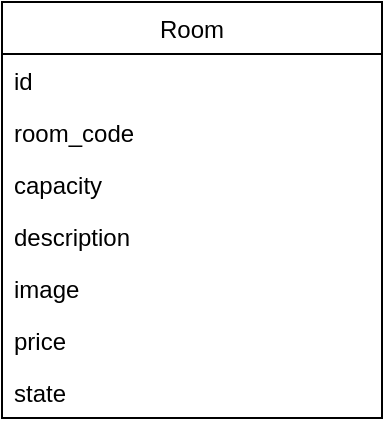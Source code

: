 <mxfile version="20.0.4" type="github">
  <diagram id="32An2kCPaWP3cATHWOW1" name="Page-1">
    <mxGraphModel dx="1037" dy="539" grid="1" gridSize="10" guides="1" tooltips="1" connect="1" arrows="1" fold="1" page="1" pageScale="1" pageWidth="850" pageHeight="1100" math="0" shadow="0">
      <root>
        <mxCell id="0" />
        <mxCell id="1" parent="0" />
        <mxCell id="_EOLwe38T0wst6UB8KCN-1" value="Room" style="swimlane;fontStyle=0;childLayout=stackLayout;horizontal=1;startSize=26;fillColor=none;horizontalStack=0;resizeParent=1;resizeParentMax=0;resizeLast=0;collapsible=1;marginBottom=0;" vertex="1" parent="1">
          <mxGeometry x="200" y="330" width="190" height="208" as="geometry" />
        </mxCell>
        <mxCell id="_EOLwe38T0wst6UB8KCN-2" value="id" style="text;strokeColor=none;fillColor=none;align=left;verticalAlign=top;spacingLeft=4;spacingRight=4;overflow=hidden;rotatable=0;points=[[0,0.5],[1,0.5]];portConstraint=eastwest;" vertex="1" parent="_EOLwe38T0wst6UB8KCN-1">
          <mxGeometry y="26" width="190" height="26" as="geometry" />
        </mxCell>
        <mxCell id="_EOLwe38T0wst6UB8KCN-3" value="room_code" style="text;strokeColor=none;fillColor=none;align=left;verticalAlign=top;spacingLeft=4;spacingRight=4;overflow=hidden;rotatable=0;points=[[0,0.5],[1,0.5]];portConstraint=eastwest;" vertex="1" parent="_EOLwe38T0wst6UB8KCN-1">
          <mxGeometry y="52" width="190" height="26" as="geometry" />
        </mxCell>
        <mxCell id="_EOLwe38T0wst6UB8KCN-5" value="capacity&#xa;" style="text;strokeColor=none;fillColor=none;align=left;verticalAlign=top;spacingLeft=4;spacingRight=4;overflow=hidden;rotatable=0;points=[[0,0.5],[1,0.5]];portConstraint=eastwest;" vertex="1" parent="_EOLwe38T0wst6UB8KCN-1">
          <mxGeometry y="78" width="190" height="26" as="geometry" />
        </mxCell>
        <mxCell id="_EOLwe38T0wst6UB8KCN-4" value="description" style="text;strokeColor=none;fillColor=none;align=left;verticalAlign=top;spacingLeft=4;spacingRight=4;overflow=hidden;rotatable=0;points=[[0,0.5],[1,0.5]];portConstraint=eastwest;" vertex="1" parent="_EOLwe38T0wst6UB8KCN-1">
          <mxGeometry y="104" width="190" height="26" as="geometry" />
        </mxCell>
        <mxCell id="_EOLwe38T0wst6UB8KCN-7" value="image" style="text;strokeColor=none;fillColor=none;align=left;verticalAlign=top;spacingLeft=4;spacingRight=4;overflow=hidden;rotatable=0;points=[[0,0.5],[1,0.5]];portConstraint=eastwest;" vertex="1" parent="_EOLwe38T0wst6UB8KCN-1">
          <mxGeometry y="130" width="190" height="26" as="geometry" />
        </mxCell>
        <mxCell id="_EOLwe38T0wst6UB8KCN-6" value="price" style="text;strokeColor=none;fillColor=none;align=left;verticalAlign=top;spacingLeft=4;spacingRight=4;overflow=hidden;rotatable=0;points=[[0,0.5],[1,0.5]];portConstraint=eastwest;" vertex="1" parent="_EOLwe38T0wst6UB8KCN-1">
          <mxGeometry y="156" width="190" height="26" as="geometry" />
        </mxCell>
        <mxCell id="_EOLwe38T0wst6UB8KCN-8" value="state" style="text;strokeColor=none;fillColor=none;align=left;verticalAlign=top;spacingLeft=4;spacingRight=4;overflow=hidden;rotatable=0;points=[[0,0.5],[1,0.5]];portConstraint=eastwest;" vertex="1" parent="_EOLwe38T0wst6UB8KCN-1">
          <mxGeometry y="182" width="190" height="26" as="geometry" />
        </mxCell>
      </root>
    </mxGraphModel>
  </diagram>
</mxfile>
